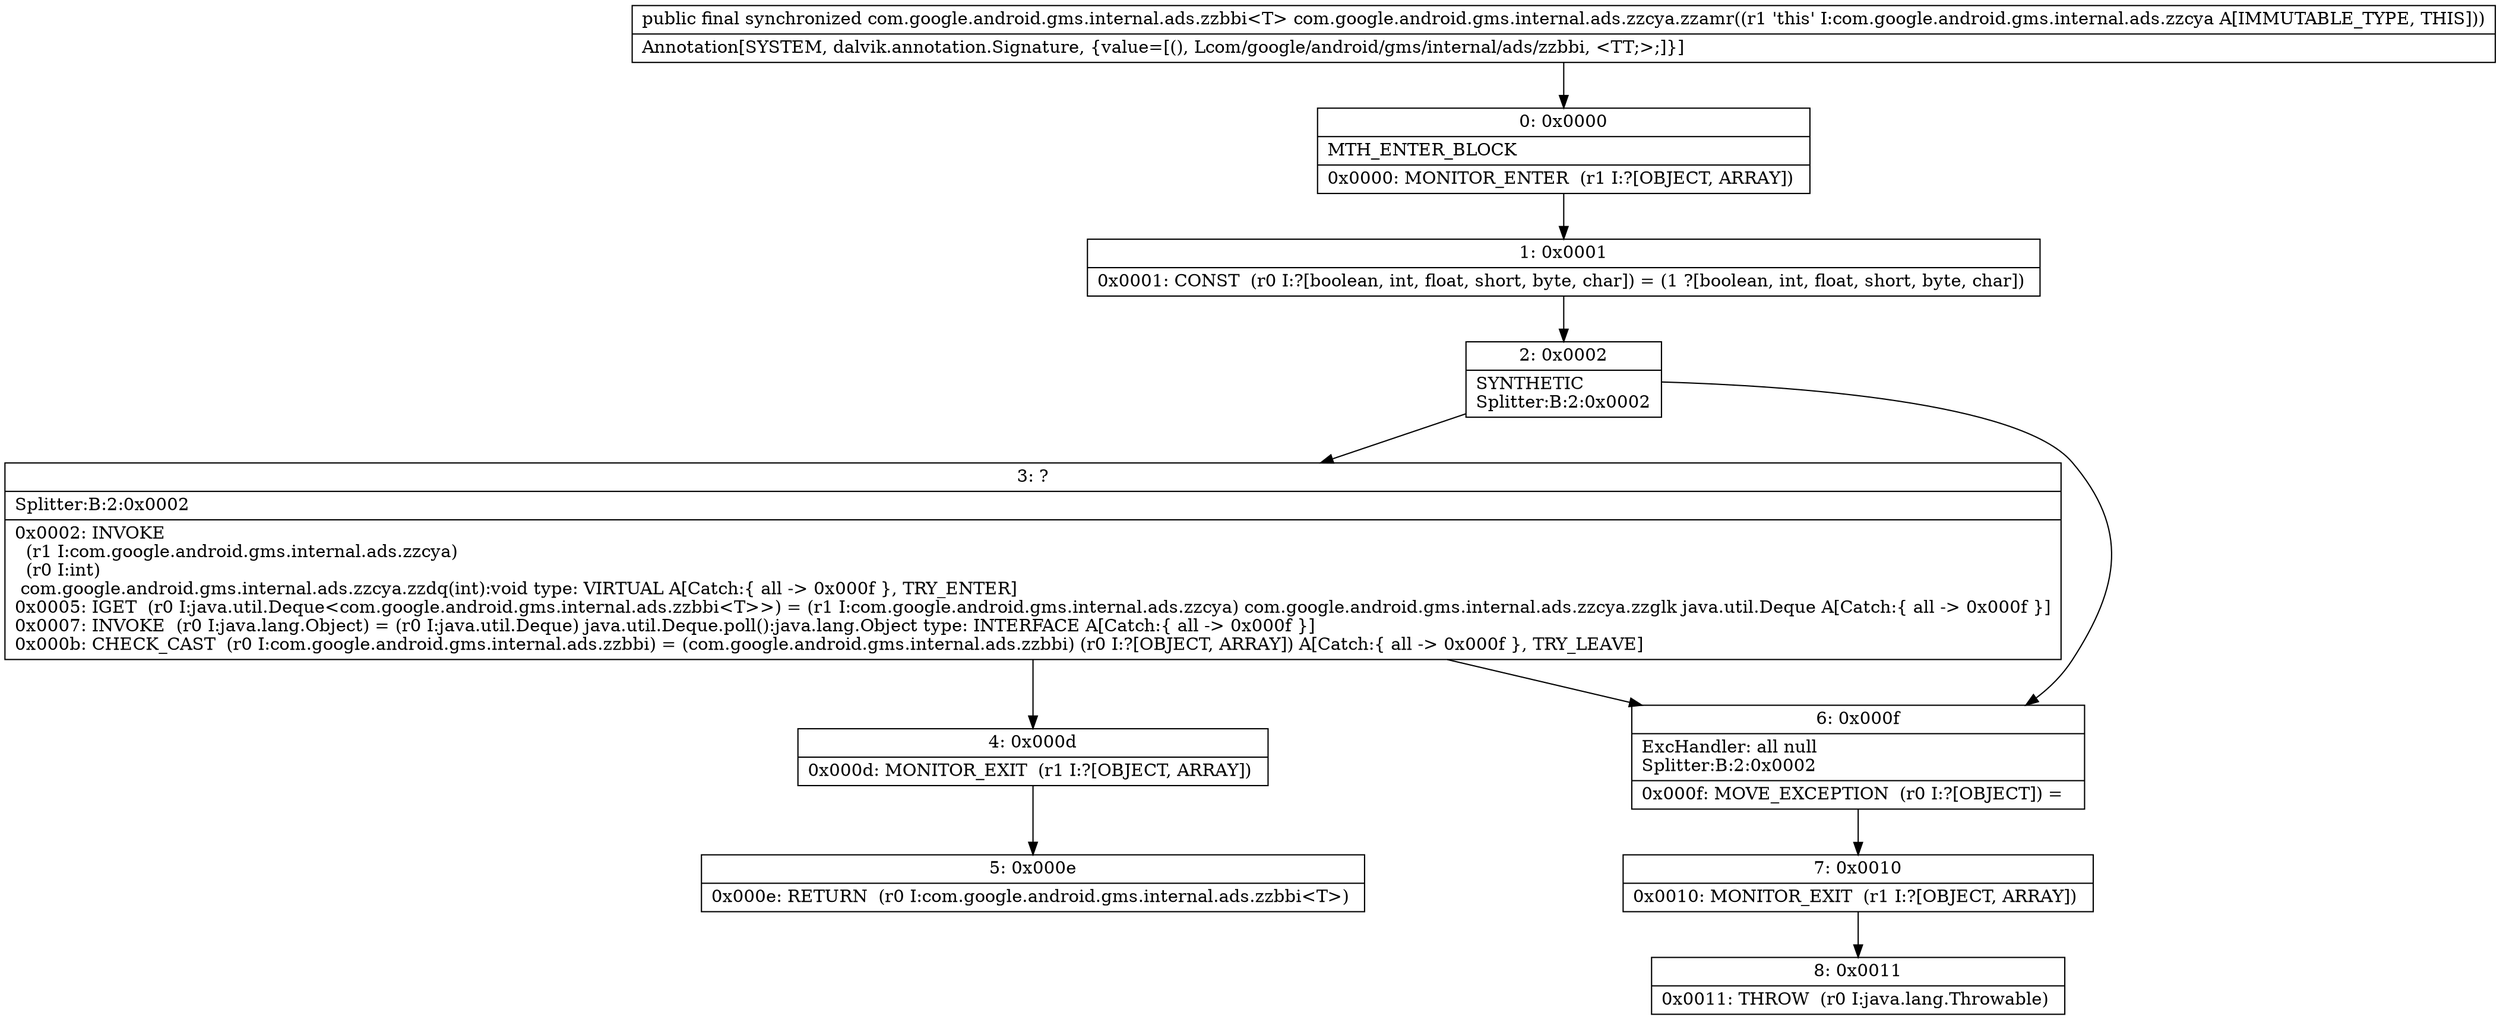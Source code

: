 digraph "CFG forcom.google.android.gms.internal.ads.zzcya.zzamr()Lcom\/google\/android\/gms\/internal\/ads\/zzbbi;" {
Node_0 [shape=record,label="{0\:\ 0x0000|MTH_ENTER_BLOCK\l|0x0000: MONITOR_ENTER  (r1 I:?[OBJECT, ARRAY]) \l}"];
Node_1 [shape=record,label="{1\:\ 0x0001|0x0001: CONST  (r0 I:?[boolean, int, float, short, byte, char]) = (1 ?[boolean, int, float, short, byte, char]) \l}"];
Node_2 [shape=record,label="{2\:\ 0x0002|SYNTHETIC\lSplitter:B:2:0x0002\l}"];
Node_3 [shape=record,label="{3\:\ ?|Splitter:B:2:0x0002\l|0x0002: INVOKE  \l  (r1 I:com.google.android.gms.internal.ads.zzcya)\l  (r0 I:int)\l com.google.android.gms.internal.ads.zzcya.zzdq(int):void type: VIRTUAL A[Catch:\{ all \-\> 0x000f \}, TRY_ENTER]\l0x0005: IGET  (r0 I:java.util.Deque\<com.google.android.gms.internal.ads.zzbbi\<T\>\>) = (r1 I:com.google.android.gms.internal.ads.zzcya) com.google.android.gms.internal.ads.zzcya.zzglk java.util.Deque A[Catch:\{ all \-\> 0x000f \}]\l0x0007: INVOKE  (r0 I:java.lang.Object) = (r0 I:java.util.Deque) java.util.Deque.poll():java.lang.Object type: INTERFACE A[Catch:\{ all \-\> 0x000f \}]\l0x000b: CHECK_CAST  (r0 I:com.google.android.gms.internal.ads.zzbbi) = (com.google.android.gms.internal.ads.zzbbi) (r0 I:?[OBJECT, ARRAY]) A[Catch:\{ all \-\> 0x000f \}, TRY_LEAVE]\l}"];
Node_4 [shape=record,label="{4\:\ 0x000d|0x000d: MONITOR_EXIT  (r1 I:?[OBJECT, ARRAY]) \l}"];
Node_5 [shape=record,label="{5\:\ 0x000e|0x000e: RETURN  (r0 I:com.google.android.gms.internal.ads.zzbbi\<T\>) \l}"];
Node_6 [shape=record,label="{6\:\ 0x000f|ExcHandler: all null\lSplitter:B:2:0x0002\l|0x000f: MOVE_EXCEPTION  (r0 I:?[OBJECT]) =  \l}"];
Node_7 [shape=record,label="{7\:\ 0x0010|0x0010: MONITOR_EXIT  (r1 I:?[OBJECT, ARRAY]) \l}"];
Node_8 [shape=record,label="{8\:\ 0x0011|0x0011: THROW  (r0 I:java.lang.Throwable) \l}"];
MethodNode[shape=record,label="{public final synchronized com.google.android.gms.internal.ads.zzbbi\<T\> com.google.android.gms.internal.ads.zzcya.zzamr((r1 'this' I:com.google.android.gms.internal.ads.zzcya A[IMMUTABLE_TYPE, THIS]))  | Annotation[SYSTEM, dalvik.annotation.Signature, \{value=[(), Lcom\/google\/android\/gms\/internal\/ads\/zzbbi, \<TT;\>;]\}]\l}"];
MethodNode -> Node_0;
Node_0 -> Node_1;
Node_1 -> Node_2;
Node_2 -> Node_3;
Node_2 -> Node_6;
Node_3 -> Node_4;
Node_3 -> Node_6;
Node_4 -> Node_5;
Node_6 -> Node_7;
Node_7 -> Node_8;
}


